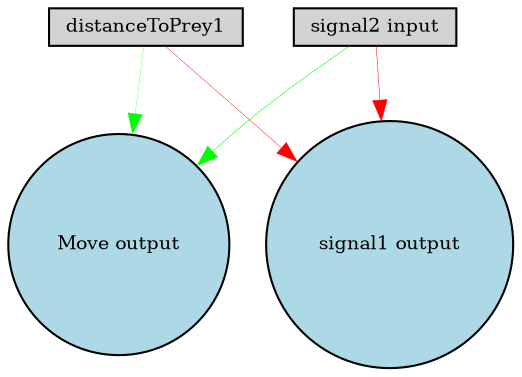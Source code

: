 digraph {
	node [fontsize=9 height=0.2 shape=circle width=0.2]
	distanceToPrey1 [fillcolor=lightgray shape=box style=filled]
	"signal2 input" [fillcolor=lightgray shape=box style=filled]
	"Move output" [fillcolor=lightblue style=filled]
	"signal1 output" [fillcolor=lightblue style=filled]
	"signal2 input" -> "signal1 output" [color=red penwidth=0.2399567996947953 style=solid]
	distanceToPrey1 -> "signal1 output" [color=red penwidth=0.2081320289598244 style=solid]
	distanceToPrey1 -> "Move output" [color=green penwidth=0.12598544154942704 style=solid]
	"signal2 input" -> "Move output" [color=green penwidth=0.27429229902902275 style=solid]
}
